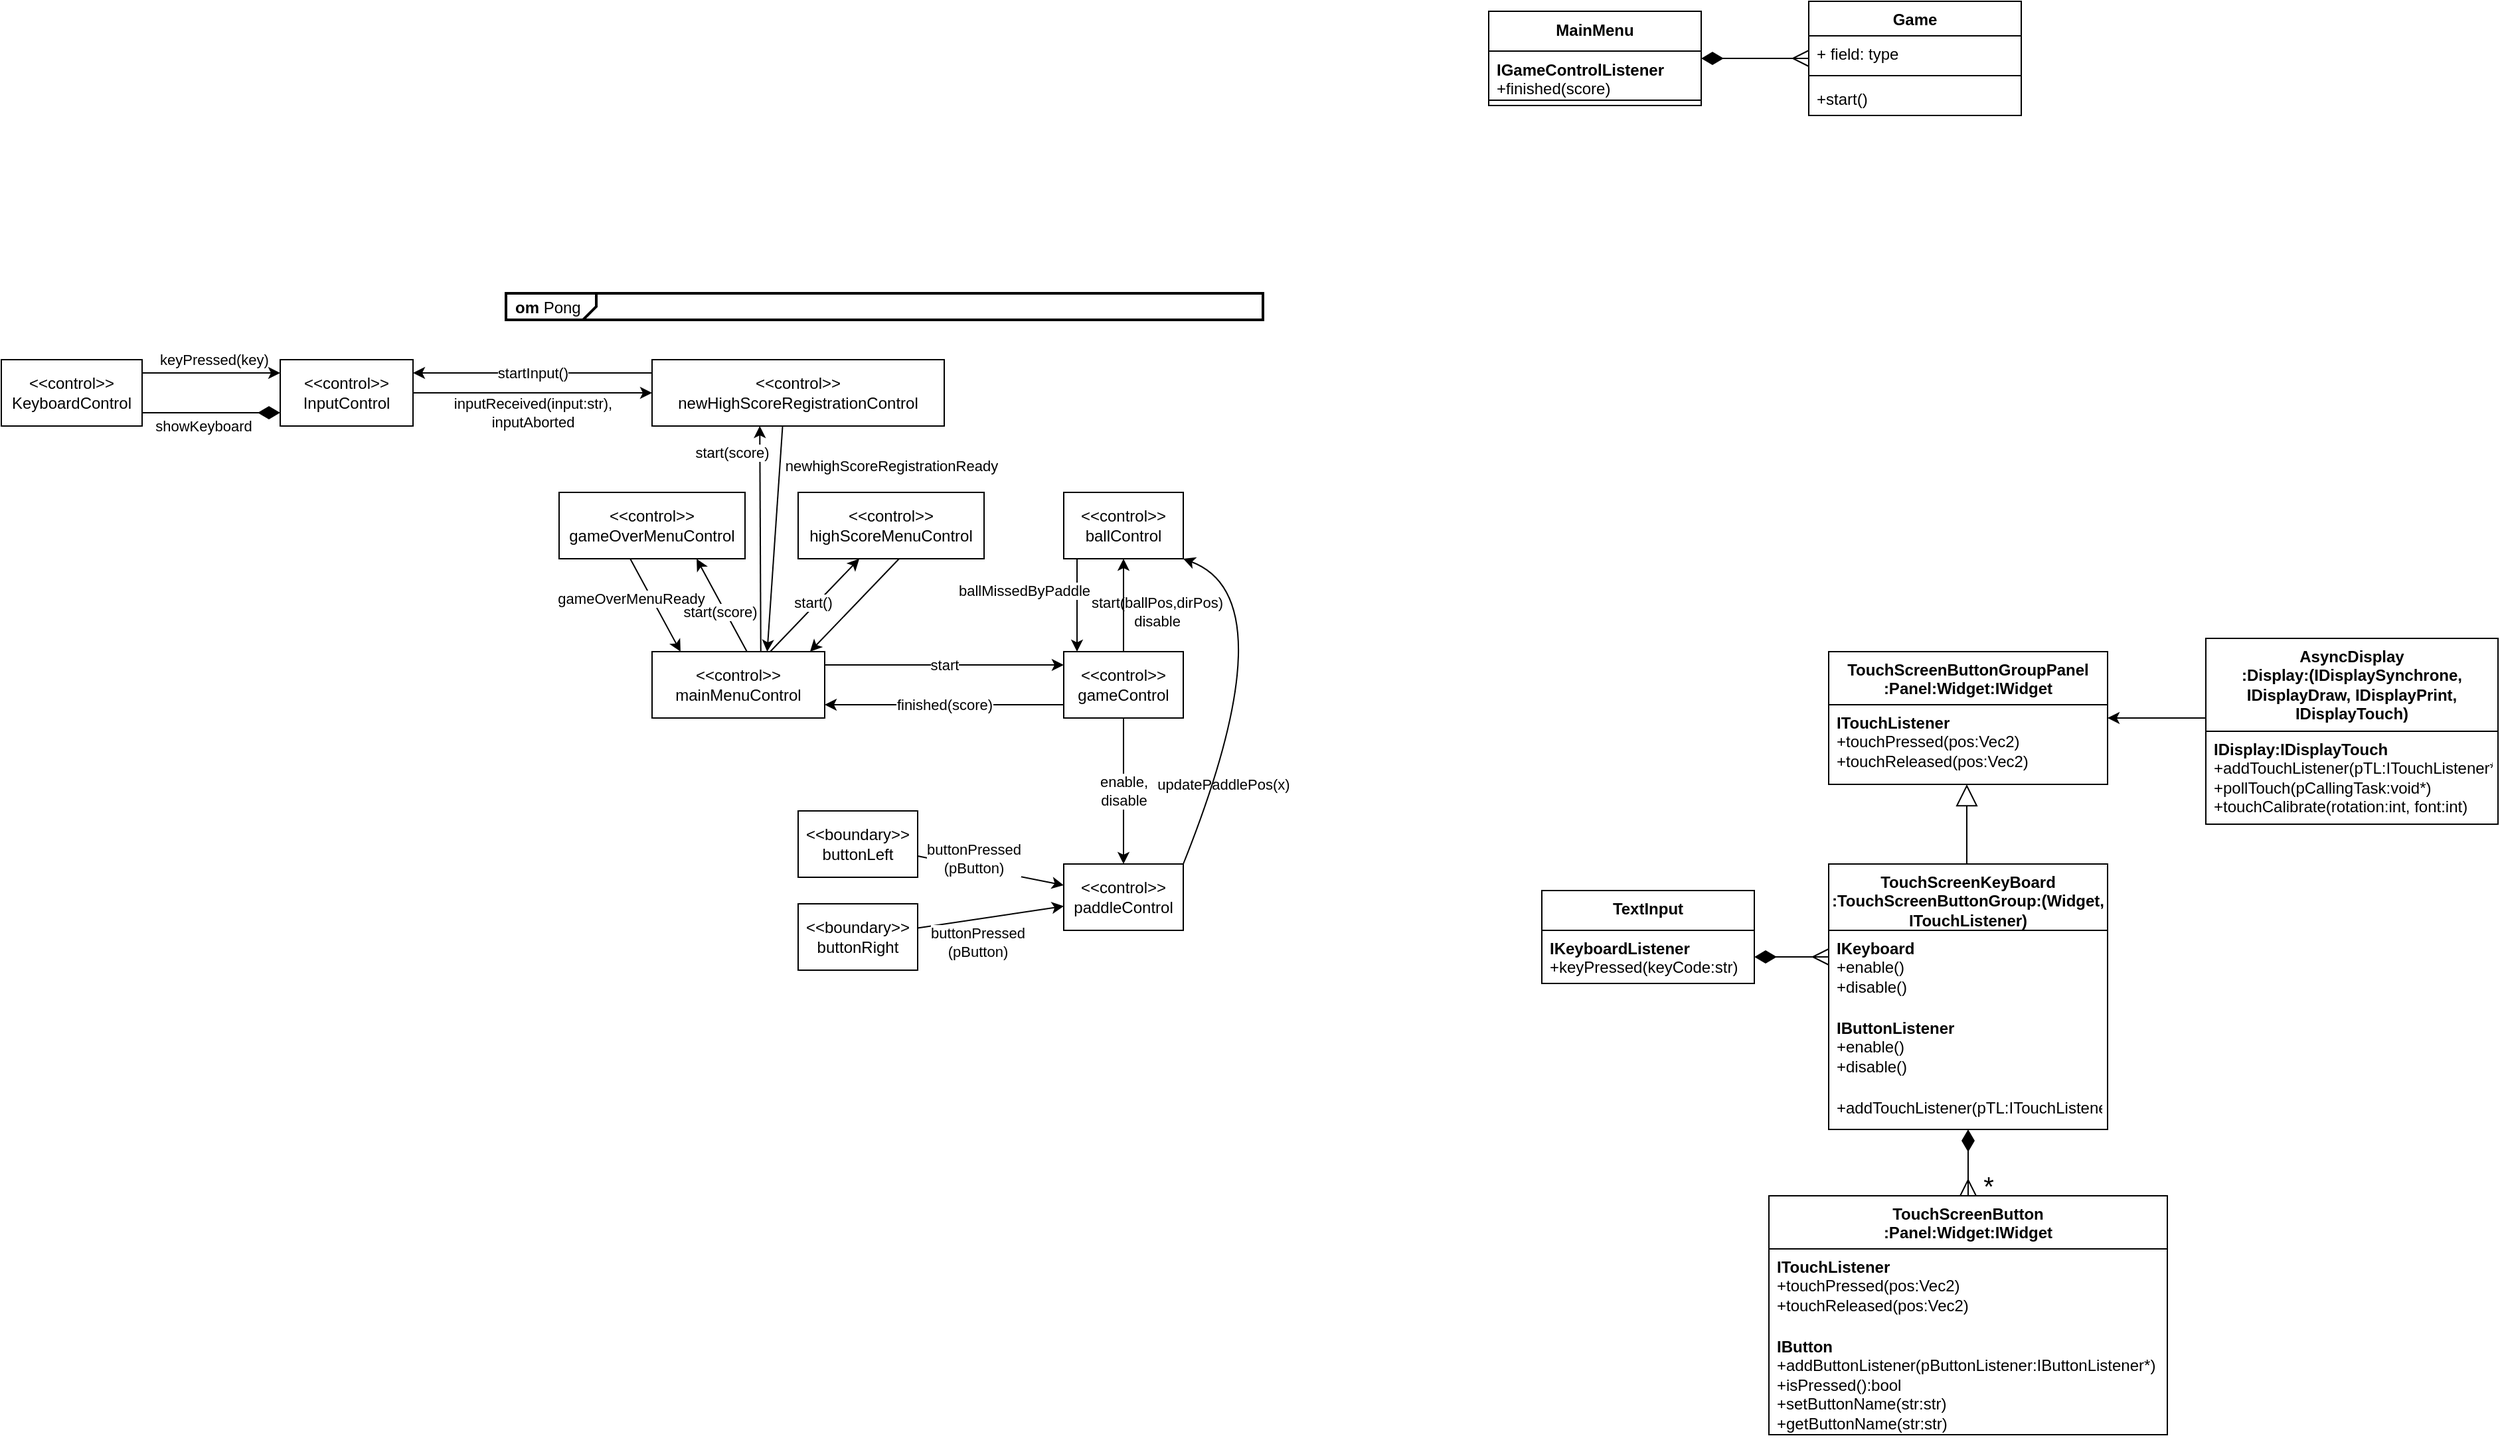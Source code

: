 <mxfile version="22.0.2" type="device">
  <diagram name="OM" id="V-jEEJNZSsZUfbnBuUTJ">
    <mxGraphModel dx="1605" dy="2343" grid="1" gridSize="10" guides="1" tooltips="1" connect="1" arrows="1" fold="1" page="1" pageScale="1" pageWidth="827" pageHeight="1169" math="0" shadow="0">
      <root>
        <mxCell id="0" />
        <mxCell id="1" parent="0" />
        <mxCell id="ewIldfsRc9I-6hI0bzat-21" value="&lt;p style=&quot;margin:0px;margin-top:4px;margin-left:7px;text-align:left;&quot;&gt;&lt;b&gt;om&lt;/b&gt;  Pong&lt;/p&gt;" style="html=1;shape=mxgraph.sysml.package;overflow=fill;labelX=68;strokeWidth=2;align=center;" parent="1" vertex="1">
          <mxGeometry x="140" y="10" width="570" height="20" as="geometry" />
        </mxCell>
        <mxCell id="ewIldfsRc9I-6hI0bzat-14" value="start(ballPos,dirPos)&lt;br&gt;disable" style="edgeStyle=orthogonalEdgeStyle;rounded=0;orthogonalLoop=1;jettySize=auto;html=1;labelBackgroundColor=none;" parent="1" source="ewIldfsRc9I-6hI0bzat-1" target="ewIldfsRc9I-6hI0bzat-8" edge="1">
          <mxGeometry x="-0.143" y="-25" relative="1" as="geometry">
            <mxPoint as="offset" />
          </mxGeometry>
        </mxCell>
        <mxCell id="0pNc--JJe0eMPlSaRTST-2" value="enable,&lt;br&gt;disable" style="edgeStyle=orthogonalEdgeStyle;rounded=0;orthogonalLoop=1;jettySize=auto;html=1;" edge="1" parent="1" source="ewIldfsRc9I-6hI0bzat-1" target="ewIldfsRc9I-6hI0bzat-12">
          <mxGeometry relative="1" as="geometry" />
        </mxCell>
        <mxCell id="0pNc--JJe0eMPlSaRTST-6" value="finished(score)" style="edgeStyle=orthogonalEdgeStyle;rounded=0;orthogonalLoop=1;jettySize=auto;html=1;" edge="1" parent="1" source="ewIldfsRc9I-6hI0bzat-1" target="0pNc--JJe0eMPlSaRTST-3">
          <mxGeometry relative="1" as="geometry">
            <Array as="points">
              <mxPoint x="480" y="320" />
              <mxPoint x="480" y="320" />
            </Array>
          </mxGeometry>
        </mxCell>
        <mxCell id="ewIldfsRc9I-6hI0bzat-1" value="&amp;lt;&amp;lt;control&amp;gt;&amp;gt;&lt;br&gt;gameControl" style="rounded=0;whiteSpace=wrap;html=1;" parent="1" vertex="1">
          <mxGeometry x="560" y="280" width="90" height="50" as="geometry" />
        </mxCell>
        <mxCell id="ewIldfsRc9I-6hI0bzat-2" value="&amp;lt;&amp;lt;boundary&amp;gt;&amp;gt;&lt;br&gt;buttonLeft" style="rounded=0;whiteSpace=wrap;html=1;" parent="1" vertex="1">
          <mxGeometry x="360" y="400" width="90" height="50" as="geometry" />
        </mxCell>
        <mxCell id="ewIldfsRc9I-6hI0bzat-3" value="&amp;lt;&amp;lt;boundary&amp;gt;&amp;gt;&lt;br&gt;buttonRight" style="rounded=0;whiteSpace=wrap;html=1;" parent="1" vertex="1">
          <mxGeometry x="360" y="470" width="90" height="50" as="geometry" />
        </mxCell>
        <mxCell id="ewIldfsRc9I-6hI0bzat-29" value="ballMissedByPaddle" style="edgeStyle=orthogonalEdgeStyle;rounded=0;orthogonalLoop=1;jettySize=auto;html=1;" parent="1" source="ewIldfsRc9I-6hI0bzat-8" target="ewIldfsRc9I-6hI0bzat-1" edge="1">
          <mxGeometry x="-0.333" y="-40" relative="1" as="geometry">
            <Array as="points">
              <mxPoint x="570" y="250" />
              <mxPoint x="570" y="250" />
            </Array>
            <mxPoint as="offset" />
          </mxGeometry>
        </mxCell>
        <mxCell id="ewIldfsRc9I-6hI0bzat-8" value="&amp;lt;&amp;lt;control&amp;gt;&amp;gt;&lt;br&gt;ballControl" style="rounded=0;whiteSpace=wrap;html=1;" parent="1" vertex="1">
          <mxGeometry x="560" y="160" width="90" height="50" as="geometry" />
        </mxCell>
        <mxCell id="ewIldfsRc9I-6hI0bzat-12" value="&amp;lt;&amp;lt;control&amp;gt;&amp;gt;&lt;br&gt;paddleControl" style="rounded=0;whiteSpace=wrap;html=1;" parent="1" vertex="1">
          <mxGeometry x="560" y="440" width="90" height="50" as="geometry" />
        </mxCell>
        <mxCell id="ewIldfsRc9I-6hI0bzat-17" value="buttonPressed&lt;br style=&quot;border-color: var(--border-color);&quot;&gt;(pButton)" style="rounded=1;orthogonalLoop=1;jettySize=auto;html=1;" parent="1" source="ewIldfsRc9I-6hI0bzat-2" target="ewIldfsRc9I-6hI0bzat-12" edge="1">
          <mxGeometry x="-0.254" y="6" relative="1" as="geometry">
            <mxPoint x="450" y="276" as="sourcePoint" />
            <mxPoint x="570" y="304" as="targetPoint" />
            <mxPoint as="offset" />
          </mxGeometry>
        </mxCell>
        <mxCell id="ewIldfsRc9I-6hI0bzat-18" value="buttonPressed&lt;br style=&quot;border-color: var(--border-color);&quot;&gt;(pButton)" style="rounded=1;orthogonalLoop=1;jettySize=auto;html=1;" parent="1" source="ewIldfsRc9I-6hI0bzat-3" target="ewIldfsRc9I-6hI0bzat-12" edge="1">
          <mxGeometry x="-0.233" y="-17" relative="1" as="geometry">
            <mxPoint x="420" y="372" as="sourcePoint" />
            <mxPoint x="570" y="328" as="targetPoint" />
            <mxPoint as="offset" />
          </mxGeometry>
        </mxCell>
        <mxCell id="z3AtgtseziqyLVPxcTQ0-1" value="updatePaddlePos(x)" style="orthogonalLoop=1;jettySize=auto;html=1;labelBackgroundColor=none;exitX=1;exitY=0;exitDx=0;exitDy=0;entryX=1;entryY=1;entryDx=0;entryDy=0;curved=1;" parent="1" source="ewIldfsRc9I-6hI0bzat-12" target="ewIldfsRc9I-6hI0bzat-8" edge="1">
          <mxGeometry x="-0.556" y="-6" relative="1" as="geometry">
            <mxPoint x="660" y="415" as="sourcePoint" />
            <mxPoint x="823" y="230" as="targetPoint" />
            <mxPoint as="offset" />
            <Array as="points">
              <mxPoint x="730" y="240" />
            </Array>
          </mxGeometry>
        </mxCell>
        <mxCell id="0pNc--JJe0eMPlSaRTST-5" value="start" style="edgeStyle=orthogonalEdgeStyle;rounded=0;orthogonalLoop=1;jettySize=auto;html=1;" edge="1" parent="1" source="0pNc--JJe0eMPlSaRTST-3" target="ewIldfsRc9I-6hI0bzat-1">
          <mxGeometry relative="1" as="geometry">
            <Array as="points">
              <mxPoint x="470" y="290" />
              <mxPoint x="470" y="290" />
            </Array>
          </mxGeometry>
        </mxCell>
        <mxCell id="0pNc--JJe0eMPlSaRTST-8" style="rounded=0;orthogonalLoop=1;jettySize=auto;html=1;" edge="1" parent="1" source="0pNc--JJe0eMPlSaRTST-3" target="0pNc--JJe0eMPlSaRTST-7">
          <mxGeometry relative="1" as="geometry" />
        </mxCell>
        <mxCell id="0pNc--JJe0eMPlSaRTST-12" value="start()" style="edgeLabel;html=1;align=center;verticalAlign=middle;resizable=0;points=[];" vertex="1" connectable="0" parent="0pNc--JJe0eMPlSaRTST-8">
          <mxGeometry x="0.004" y="3" relative="1" as="geometry">
            <mxPoint as="offset" />
          </mxGeometry>
        </mxCell>
        <mxCell id="0pNc--JJe0eMPlSaRTST-10" value="start(score)" style="rounded=0;orthogonalLoop=1;jettySize=auto;html=1;" edge="1" parent="1">
          <mxGeometry x="-0.081" y="5" relative="1" as="geometry">
            <mxPoint x="321.458" y="280" as="sourcePoint" />
            <mxPoint x="283.542" y="210" as="targetPoint" />
            <mxPoint x="1" as="offset" />
          </mxGeometry>
        </mxCell>
        <mxCell id="0pNc--JJe0eMPlSaRTST-14" value="start(score)" style="rounded=0;orthogonalLoop=1;jettySize=auto;html=1;" edge="1" parent="1">
          <mxGeometry x="0.766" y="21" relative="1" as="geometry">
            <mxPoint x="331.875" y="280" as="sourcePoint" />
            <mxPoint x="331.112" y="110" as="targetPoint" />
            <mxPoint as="offset" />
          </mxGeometry>
        </mxCell>
        <mxCell id="0pNc--JJe0eMPlSaRTST-3" value="&amp;lt;&amp;lt;control&amp;gt;&amp;gt;&lt;br&gt;mainMenuControl" style="rounded=0;whiteSpace=wrap;html=1;" vertex="1" parent="1">
          <mxGeometry x="250" y="280" width="130" height="50" as="geometry" />
        </mxCell>
        <mxCell id="0pNc--JJe0eMPlSaRTST-16" style="rounded=0;orthogonalLoop=1;jettySize=auto;html=1;" edge="1" parent="1">
          <mxGeometry relative="1" as="geometry">
            <mxPoint x="436.042" y="210" as="sourcePoint" />
            <mxPoint x="368.958" y="280" as="targetPoint" />
          </mxGeometry>
        </mxCell>
        <mxCell id="0pNc--JJe0eMPlSaRTST-7" value="&amp;lt;&amp;lt;control&amp;gt;&amp;gt;&lt;br&gt;highScoreMenuControl" style="rounded=0;whiteSpace=wrap;html=1;" vertex="1" parent="1">
          <mxGeometry x="360" y="160" width="140" height="50" as="geometry" />
        </mxCell>
        <mxCell id="0pNc--JJe0eMPlSaRTST-11" value="gameOverMenuReady" style="rounded=0;orthogonalLoop=1;jettySize=auto;html=1;" edge="1" parent="1">
          <mxGeometry x="-0.337" y="-14" relative="1" as="geometry">
            <mxPoint x="233.542" y="210" as="sourcePoint" />
            <mxPoint x="271.458" y="280" as="targetPoint" />
            <mxPoint as="offset" />
          </mxGeometry>
        </mxCell>
        <mxCell id="0pNc--JJe0eMPlSaRTST-9" value="&amp;lt;&amp;lt;control&amp;gt;&amp;gt;&lt;br&gt;gameOverMenuControl" style="rounded=0;whiteSpace=wrap;html=1;" vertex="1" parent="1">
          <mxGeometry x="180" y="160" width="140" height="50" as="geometry" />
        </mxCell>
        <mxCell id="0pNc--JJe0eMPlSaRTST-15" value="newhighScoreRegistrationReady" style="rounded=0;orthogonalLoop=1;jettySize=auto;html=1;" edge="1" parent="1">
          <mxGeometry x="-0.714" y="84" relative="1" as="geometry">
            <mxPoint x="348.295" y="110" as="sourcePoint" />
            <mxPoint x="336.705" y="280" as="targetPoint" />
            <mxPoint as="offset" />
          </mxGeometry>
        </mxCell>
        <mxCell id="0pNc--JJe0eMPlSaRTST-33" value="showKeyboard" style="edgeStyle=orthogonalEdgeStyle;rounded=0;orthogonalLoop=1;jettySize=auto;html=1;endArrow=diamondThin;endFill=1;endSize=14;" edge="1" parent="1" source="0pNc--JJe0eMPlSaRTST-17" target="0pNc--JJe0eMPlSaRTST-34">
          <mxGeometry x="-0.129" y="-10" relative="1" as="geometry">
            <Array as="points">
              <mxPoint x="-70" y="100" />
              <mxPoint x="-70" y="100" />
            </Array>
            <mxPoint as="offset" />
          </mxGeometry>
        </mxCell>
        <mxCell id="0pNc--JJe0eMPlSaRTST-35" value="startInput()" style="edgeStyle=orthogonalEdgeStyle;rounded=0;orthogonalLoop=1;jettySize=auto;html=1;" edge="1" parent="1" source="0pNc--JJe0eMPlSaRTST-13" target="0pNc--JJe0eMPlSaRTST-34">
          <mxGeometry relative="1" as="geometry">
            <Array as="points">
              <mxPoint x="160" y="70" />
              <mxPoint x="160" y="70" />
            </Array>
          </mxGeometry>
        </mxCell>
        <mxCell id="0pNc--JJe0eMPlSaRTST-13" value="&amp;lt;&amp;lt;control&amp;gt;&amp;gt;&lt;br&gt;newHighScoreRegistrationControl" style="rounded=0;whiteSpace=wrap;html=1;" vertex="1" parent="1">
          <mxGeometry x="250" y="60" width="220" height="50" as="geometry" />
        </mxCell>
        <mxCell id="0pNc--JJe0eMPlSaRTST-18" value="keyPressed(key)" style="edgeStyle=orthogonalEdgeStyle;rounded=0;orthogonalLoop=1;jettySize=auto;html=1;" edge="1" parent="1" source="0pNc--JJe0eMPlSaRTST-17" target="0pNc--JJe0eMPlSaRTST-34">
          <mxGeometry x="0.032" y="10" relative="1" as="geometry">
            <Array as="points">
              <mxPoint x="-70" y="70" />
              <mxPoint x="-70" y="70" />
            </Array>
            <mxPoint as="offset" />
          </mxGeometry>
        </mxCell>
        <mxCell id="0pNc--JJe0eMPlSaRTST-17" value="&amp;lt;&amp;lt;control&amp;gt;&amp;gt;&lt;br&gt;KeyboardControl" style="rounded=0;whiteSpace=wrap;html=1;" vertex="1" parent="1">
          <mxGeometry x="-240" y="60" width="106" height="50" as="geometry" />
        </mxCell>
        <mxCell id="0pNc--JJe0eMPlSaRTST-19" value="MainMenu" style="swimlane;fontStyle=1;align=center;verticalAlign=top;childLayout=stackLayout;horizontal=1;startSize=30;horizontalStack=0;resizeParent=1;resizeParentMax=0;resizeLast=0;collapsible=0;marginBottom=0;whiteSpace=wrap;html=1;" vertex="1" parent="1">
          <mxGeometry x="880" y="-202.5" width="160" height="71" as="geometry" />
        </mxCell>
        <mxCell id="0pNc--JJe0eMPlSaRTST-20" value="&lt;b&gt;IGameControlListener&lt;/b&gt;&lt;br&gt;+finished(score)" style="text;strokeColor=none;fillColor=none;align=left;verticalAlign=top;spacingLeft=4;spacingRight=4;overflow=hidden;rotatable=0;points=[[0,0.5],[1,0.5]];portConstraint=eastwest;whiteSpace=wrap;html=1;" vertex="1" parent="0pNc--JJe0eMPlSaRTST-19">
          <mxGeometry y="30" width="160" height="33" as="geometry" />
        </mxCell>
        <mxCell id="0pNc--JJe0eMPlSaRTST-21" value="" style="line;strokeWidth=1;fillColor=none;align=left;verticalAlign=middle;spacingTop=-1;spacingLeft=3;spacingRight=3;rotatable=0;labelPosition=right;points=[];portConstraint=eastwest;strokeColor=inherit;" vertex="1" parent="0pNc--JJe0eMPlSaRTST-19">
          <mxGeometry y="63" width="160" height="8" as="geometry" />
        </mxCell>
        <mxCell id="0pNc--JJe0eMPlSaRTST-23" value="Game" style="swimlane;fontStyle=1;align=center;verticalAlign=top;childLayout=stackLayout;horizontal=1;startSize=26;horizontalStack=0;resizeParent=1;resizeParentMax=0;resizeLast=0;collapsible=0;marginBottom=0;whiteSpace=wrap;html=1;" vertex="1" parent="1">
          <mxGeometry x="1121" y="-210" width="160" height="86" as="geometry" />
        </mxCell>
        <mxCell id="0pNc--JJe0eMPlSaRTST-24" value="+ field: type" style="text;strokeColor=none;fillColor=none;align=left;verticalAlign=top;spacingLeft=4;spacingRight=4;overflow=hidden;rotatable=0;points=[[0,0.5],[1,0.5]];portConstraint=eastwest;whiteSpace=wrap;html=1;" vertex="1" parent="0pNc--JJe0eMPlSaRTST-23">
          <mxGeometry y="26" width="160" height="26" as="geometry" />
        </mxCell>
        <mxCell id="0pNc--JJe0eMPlSaRTST-25" value="" style="line;strokeWidth=1;fillColor=none;align=left;verticalAlign=middle;spacingTop=-1;spacingLeft=3;spacingRight=3;rotatable=0;labelPosition=right;points=[];portConstraint=eastwest;strokeColor=inherit;" vertex="1" parent="0pNc--JJe0eMPlSaRTST-23">
          <mxGeometry y="52" width="160" height="8" as="geometry" />
        </mxCell>
        <mxCell id="0pNc--JJe0eMPlSaRTST-26" value="+start()" style="text;strokeColor=none;fillColor=none;align=left;verticalAlign=top;spacingLeft=4;spacingRight=4;overflow=hidden;rotatable=0;points=[[0,0.5],[1,0.5]];portConstraint=eastwest;whiteSpace=wrap;html=1;" vertex="1" parent="0pNc--JJe0eMPlSaRTST-23">
          <mxGeometry y="60" width="160" height="26" as="geometry" />
        </mxCell>
        <mxCell id="0pNc--JJe0eMPlSaRTST-36" value="inputReceived(input:str),&lt;br&gt;inputAborted" style="edgeStyle=orthogonalEdgeStyle;rounded=0;orthogonalLoop=1;jettySize=auto;html=1;" edge="1" parent="1" source="0pNc--JJe0eMPlSaRTST-34" target="0pNc--JJe0eMPlSaRTST-13">
          <mxGeometry y="-15" relative="1" as="geometry">
            <mxPoint as="offset" />
          </mxGeometry>
        </mxCell>
        <mxCell id="0pNc--JJe0eMPlSaRTST-34" value="&amp;lt;&amp;lt;control&amp;gt;&amp;gt;&lt;br&gt;InputControl" style="rounded=0;whiteSpace=wrap;html=1;" vertex="1" parent="1">
          <mxGeometry x="-30" y="60" width="100" height="50" as="geometry" />
        </mxCell>
        <mxCell id="0pNc--JJe0eMPlSaRTST-43" value="" style="edgeStyle=orthogonalEdgeStyle;rounded=0;orthogonalLoop=1;jettySize=auto;html=1;endArrow=diamondThin;endFill=1;startSize=10;endSize=14;startArrow=ERmany;startFill=0;" edge="1" parent="1" source="0pNc--JJe0eMPlSaRTST-41" target="0pNc--JJe0eMPlSaRTST-38">
          <mxGeometry relative="1" as="geometry">
            <Array as="points">
              <mxPoint x="1110" y="510" />
              <mxPoint x="1110" y="510" />
            </Array>
          </mxGeometry>
        </mxCell>
        <mxCell id="0pNc--JJe0eMPlSaRTST-38" value="TextInput" style="swimlane;fontStyle=1;align=center;verticalAlign=top;childLayout=stackLayout;horizontal=1;startSize=30;horizontalStack=0;resizeParent=1;resizeParentMax=0;resizeLast=0;collapsible=0;marginBottom=0;whiteSpace=wrap;html=1;" vertex="1" parent="1">
          <mxGeometry x="920" y="460" width="160" height="70" as="geometry" />
        </mxCell>
        <mxCell id="0pNc--JJe0eMPlSaRTST-39" value="&lt;b&gt;IKeyboardListener&lt;/b&gt;&lt;br&gt;+keyPressed(keyCode:str)" style="text;strokeColor=none;fillColor=none;align=left;verticalAlign=top;spacingLeft=4;spacingRight=4;overflow=hidden;rotatable=0;points=[[0,0.5],[1,0.5]];portConstraint=eastwest;whiteSpace=wrap;html=1;" vertex="1" parent="0pNc--JJe0eMPlSaRTST-38">
          <mxGeometry y="30" width="160" height="40" as="geometry" />
        </mxCell>
        <mxCell id="0pNc--JJe0eMPlSaRTST-41" value="TouchScreenKeyBoard&lt;br&gt;:TouchScreenButtonGroup:(Widget, ITouchListener)" style="swimlane;fontStyle=1;align=center;verticalAlign=top;childLayout=stackLayout;horizontal=1;startSize=50;horizontalStack=0;resizeParent=1;resizeParentMax=0;resizeLast=0;collapsible=0;marginBottom=0;whiteSpace=wrap;html=1;" vertex="1" parent="1">
          <mxGeometry x="1136" y="440" width="210" height="200" as="geometry">
            <mxRectangle x="890" y="590" width="240" height="40" as="alternateBounds" />
          </mxGeometry>
        </mxCell>
        <mxCell id="0pNc--JJe0eMPlSaRTST-47" value="&lt;b&gt;IKeyboard&lt;/b&gt;&lt;br&gt;+enable()&lt;br&gt;+disable()" style="text;strokeColor=none;fillColor=none;align=left;verticalAlign=top;spacingLeft=4;spacingRight=4;overflow=hidden;rotatable=0;points=[[0,0.5],[1,0.5]];portConstraint=eastwest;whiteSpace=wrap;html=1;" vertex="1" parent="0pNc--JJe0eMPlSaRTST-41">
          <mxGeometry y="50" width="210" height="60" as="geometry" />
        </mxCell>
        <mxCell id="0pNc--JJe0eMPlSaRTST-52" value="&lt;b&gt;IButtonListener&lt;/b&gt;&lt;br&gt;+enable()&lt;br&gt;+disable()" style="text;strokeColor=none;fillColor=none;align=left;verticalAlign=top;spacingLeft=4;spacingRight=4;overflow=hidden;rotatable=0;points=[[0,0.5],[1,0.5]];portConstraint=eastwest;whiteSpace=wrap;html=1;" vertex="1" parent="0pNc--JJe0eMPlSaRTST-41">
          <mxGeometry y="110" width="210" height="60" as="geometry" />
        </mxCell>
        <mxCell id="0pNc--JJe0eMPlSaRTST-68" value="+addTouchListener(pTL:ITouchListener*)" style="text;strokeColor=none;fillColor=none;align=left;verticalAlign=top;spacingLeft=4;spacingRight=4;overflow=hidden;rotatable=0;points=[[0,0.5],[1,0.5]];portConstraint=eastwest;whiteSpace=wrap;html=1;" vertex="1" parent="0pNc--JJe0eMPlSaRTST-41">
          <mxGeometry y="170" width="210" height="30" as="geometry" />
        </mxCell>
        <mxCell id="0pNc--JJe0eMPlSaRTST-48" value="TouchScreenButton&lt;br&gt;:Panel:Widget:IWidget" style="swimlane;fontStyle=1;align=center;verticalAlign=top;childLayout=stackLayout;horizontal=1;startSize=40;horizontalStack=0;resizeParent=1;resizeParentMax=0;resizeLast=0;collapsible=0;marginBottom=0;whiteSpace=wrap;html=1;" vertex="1" parent="1">
          <mxGeometry x="1091" y="690" width="300" height="180" as="geometry" />
        </mxCell>
        <mxCell id="0pNc--JJe0eMPlSaRTST-49" value="&lt;b&gt;ITouchListener&lt;/b&gt;&lt;br&gt;+touchPressed(pos:Vec2)&lt;br&gt;+touchReleased(pos:Vec2)" style="text;strokeColor=none;fillColor=none;align=left;verticalAlign=top;spacingLeft=4;spacingRight=4;overflow=hidden;rotatable=0;points=[[0,0.5],[1,0.5]];portConstraint=eastwest;whiteSpace=wrap;html=1;" vertex="1" parent="0pNc--JJe0eMPlSaRTST-48">
          <mxGeometry y="40" width="300" height="60" as="geometry" />
        </mxCell>
        <mxCell id="0pNc--JJe0eMPlSaRTST-54" value="&lt;b&gt;IButton&lt;/b&gt;&lt;br&gt;+addButtonListener(pButtonListener:IButtonListener*)&lt;br&gt;+isPressed():bool&lt;br&gt;+setButtonName(str:str)&lt;br&gt;+getButtonName(str:str)" style="text;strokeColor=none;fillColor=none;align=left;verticalAlign=top;spacingLeft=4;spacingRight=4;overflow=hidden;rotatable=0;points=[[0,0.5],[1,0.5]];portConstraint=eastwest;whiteSpace=wrap;html=1;" vertex="1" parent="0pNc--JJe0eMPlSaRTST-48">
          <mxGeometry y="100" width="300" height="80" as="geometry" />
        </mxCell>
        <mxCell id="0pNc--JJe0eMPlSaRTST-56" value="&lt;font style=&quot;font-size: 20px;&quot;&gt;*&lt;/font&gt;" style="edgeStyle=orthogonalEdgeStyle;rounded=0;orthogonalLoop=1;jettySize=auto;html=1;endArrow=diamondThin;endFill=1;startSize=10;endSize=14;startArrow=ERmany;startFill=0;labelBackgroundColor=none;" edge="1" parent="1" source="0pNc--JJe0eMPlSaRTST-48" target="0pNc--JJe0eMPlSaRTST-41">
          <mxGeometry x="-0.667" y="-15" relative="1" as="geometry">
            <mxPoint x="1010" y="600" as="sourcePoint" />
            <mxPoint x="1010" y="530" as="targetPoint" />
            <Array as="points" />
            <mxPoint as="offset" />
          </mxGeometry>
        </mxCell>
        <mxCell id="0pNc--JJe0eMPlSaRTST-57" value="" style="edgeStyle=orthogonalEdgeStyle;rounded=0;orthogonalLoop=1;jettySize=auto;html=1;endArrow=diamondThin;endFill=1;startSize=10;endSize=14;startArrow=ERmany;startFill=0;" edge="1" parent="1" source="0pNc--JJe0eMPlSaRTST-23" target="0pNc--JJe0eMPlSaRTST-19">
          <mxGeometry relative="1" as="geometry">
            <mxPoint x="970" y="171" as="sourcePoint" />
            <mxPoint x="970" y="111" as="targetPoint" />
            <Array as="points" />
          </mxGeometry>
        </mxCell>
        <mxCell id="0pNc--JJe0eMPlSaRTST-59" value="TouchScreenButtonGroupPanel&lt;br&gt;:Panel:Widget:IWidget" style="swimlane;fontStyle=1;align=center;verticalAlign=top;childLayout=stackLayout;horizontal=1;startSize=40;horizontalStack=0;resizeParent=1;resizeParentMax=0;resizeLast=0;collapsible=0;marginBottom=0;whiteSpace=wrap;html=1;" vertex="1" parent="1">
          <mxGeometry x="1136" y="280" width="210" height="100" as="geometry">
            <mxRectangle x="890" y="590" width="240" height="40" as="alternateBounds" />
          </mxGeometry>
        </mxCell>
        <mxCell id="0pNc--JJe0eMPlSaRTST-62" value="&lt;b&gt;ITouchListener&lt;/b&gt;&lt;br&gt;+touchPressed(pos:Vec2)&lt;br&gt;+touchReleased(pos:Vec2)" style="text;strokeColor=none;fillColor=none;align=left;verticalAlign=top;spacingLeft=4;spacingRight=4;overflow=hidden;rotatable=0;points=[[0,0.5],[1,0.5]];portConstraint=eastwest;whiteSpace=wrap;html=1;" vertex="1" parent="0pNc--JJe0eMPlSaRTST-59">
          <mxGeometry y="40" width="210" height="60" as="geometry" />
        </mxCell>
        <mxCell id="0pNc--JJe0eMPlSaRTST-66" style="edgeStyle=orthogonalEdgeStyle;rounded=0;orthogonalLoop=1;jettySize=auto;html=1;" edge="1" parent="1" source="0pNc--JJe0eMPlSaRTST-63" target="0pNc--JJe0eMPlSaRTST-62">
          <mxGeometry relative="1" as="geometry">
            <Array as="points">
              <mxPoint x="1380" y="330" />
              <mxPoint x="1380" y="330" />
            </Array>
          </mxGeometry>
        </mxCell>
        <mxCell id="0pNc--JJe0eMPlSaRTST-63" value="AsyncDisplay&lt;br&gt;:Display:(IDisplaySynchrone, IDisplayDraw, IDisplayPrint, IDisplayTouch)" style="swimlane;fontStyle=1;align=center;verticalAlign=top;childLayout=stackLayout;horizontal=1;startSize=70;horizontalStack=0;resizeParent=1;resizeParentMax=0;resizeLast=0;collapsible=0;marginBottom=0;whiteSpace=wrap;html=1;" vertex="1" parent="1">
          <mxGeometry x="1420" y="270" width="220" height="140" as="geometry">
            <mxRectangle x="890" y="590" width="240" height="40" as="alternateBounds" />
          </mxGeometry>
        </mxCell>
        <mxCell id="0pNc--JJe0eMPlSaRTST-64" value="&lt;b&gt;IDisplay:IDisplayTouch&lt;/b&gt;&lt;br&gt;+addTouchListener(pTL:ITouchListener*)&lt;br&gt;+pollTouch(pCallingTask:void*)&lt;br&gt;+touchCalibrate(rotation:int, font:int)" style="text;strokeColor=none;fillColor=none;align=left;verticalAlign=top;spacingLeft=4;spacingRight=4;overflow=hidden;rotatable=0;points=[[0,0.5],[1,0.5]];portConstraint=eastwest;whiteSpace=wrap;html=1;" vertex="1" parent="0pNc--JJe0eMPlSaRTST-63">
          <mxGeometry y="70" width="220" height="70" as="geometry" />
        </mxCell>
        <mxCell id="0pNc--JJe0eMPlSaRTST-67" style="edgeStyle=orthogonalEdgeStyle;rounded=0;orthogonalLoop=1;jettySize=auto;html=1;endSize=14;endArrow=block;endFill=0;" edge="1" parent="1" source="0pNc--JJe0eMPlSaRTST-41" target="0pNc--JJe0eMPlSaRTST-62">
          <mxGeometry relative="1" as="geometry">
            <Array as="points">
              <mxPoint x="1240" y="410" />
              <mxPoint x="1240" y="410" />
            </Array>
          </mxGeometry>
        </mxCell>
      </root>
    </mxGraphModel>
  </diagram>
</mxfile>
